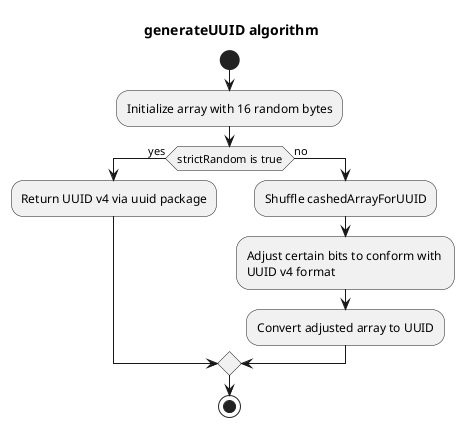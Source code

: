@startuml

title generateUUID algorithm

start
:Initialize array with 16 random bytes;
if (strictRandom is true) then (yes)
    :Return UUID v4 via uuid package;
else (no)
    :Shuffle cashedArrayForUUID;
    :Adjust certain bits to conform with \nUUID v4 format;
    :Convert adjusted array to UUID;
endif
stop

@enduml
